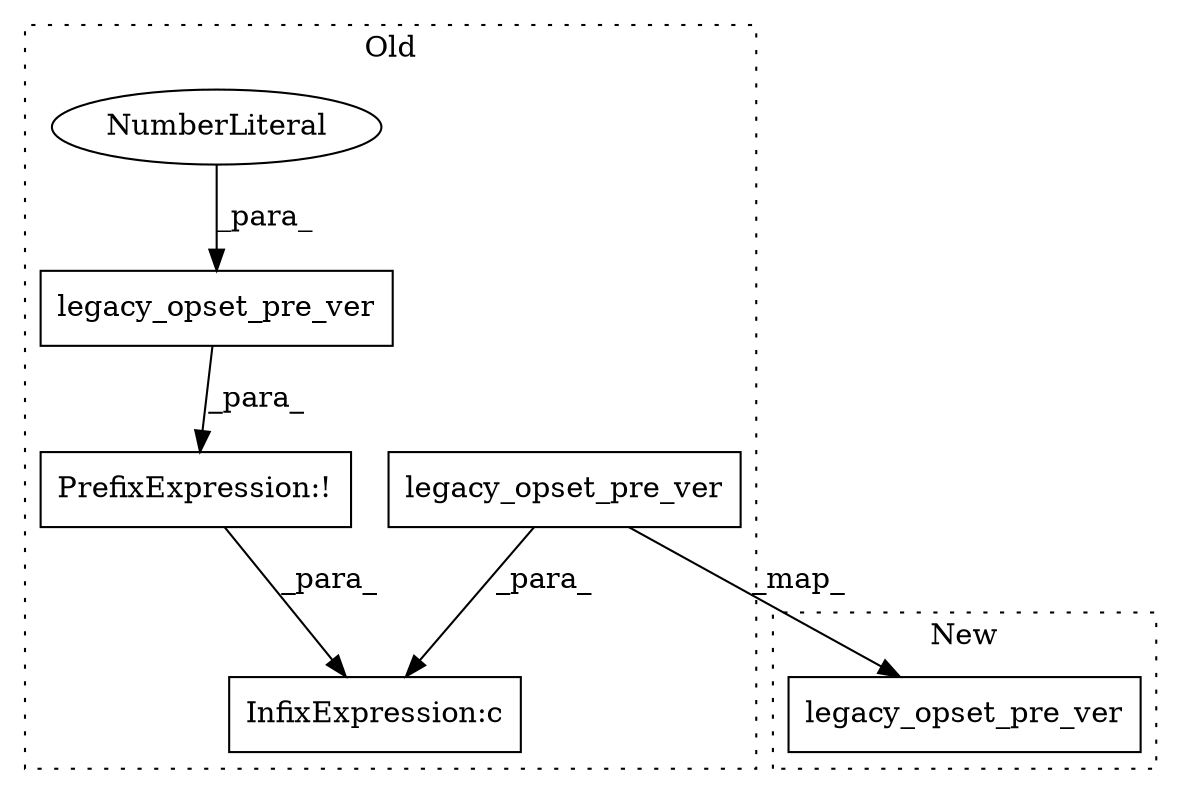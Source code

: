 digraph G {
subgraph cluster0 {
1 [label="legacy_opset_pre_ver" a="32" s="77511,77533" l="21,1" shape="box"];
3 [label="InfixExpression:c" a="27" s="77534" l="4" shape="box"];
4 [label="PrefixExpression:!" a="38" s="77538" l="1" shape="box"];
5 [label="legacy_opset_pre_ver" a="32" s="77539,77562" l="21,1" shape="box"];
6 [label="NumberLiteral" a="34" s="77560" l="2" shape="ellipse"];
label = "Old";
style="dotted";
}
subgraph cluster1 {
2 [label="legacy_opset_pre_ver" a="32" s="77482,77504" l="21,1" shape="box"];
label = "New";
style="dotted";
}
1 -> 3 [label="_para_"];
1 -> 2 [label="_map_"];
4 -> 3 [label="_para_"];
5 -> 4 [label="_para_"];
6 -> 5 [label="_para_"];
}